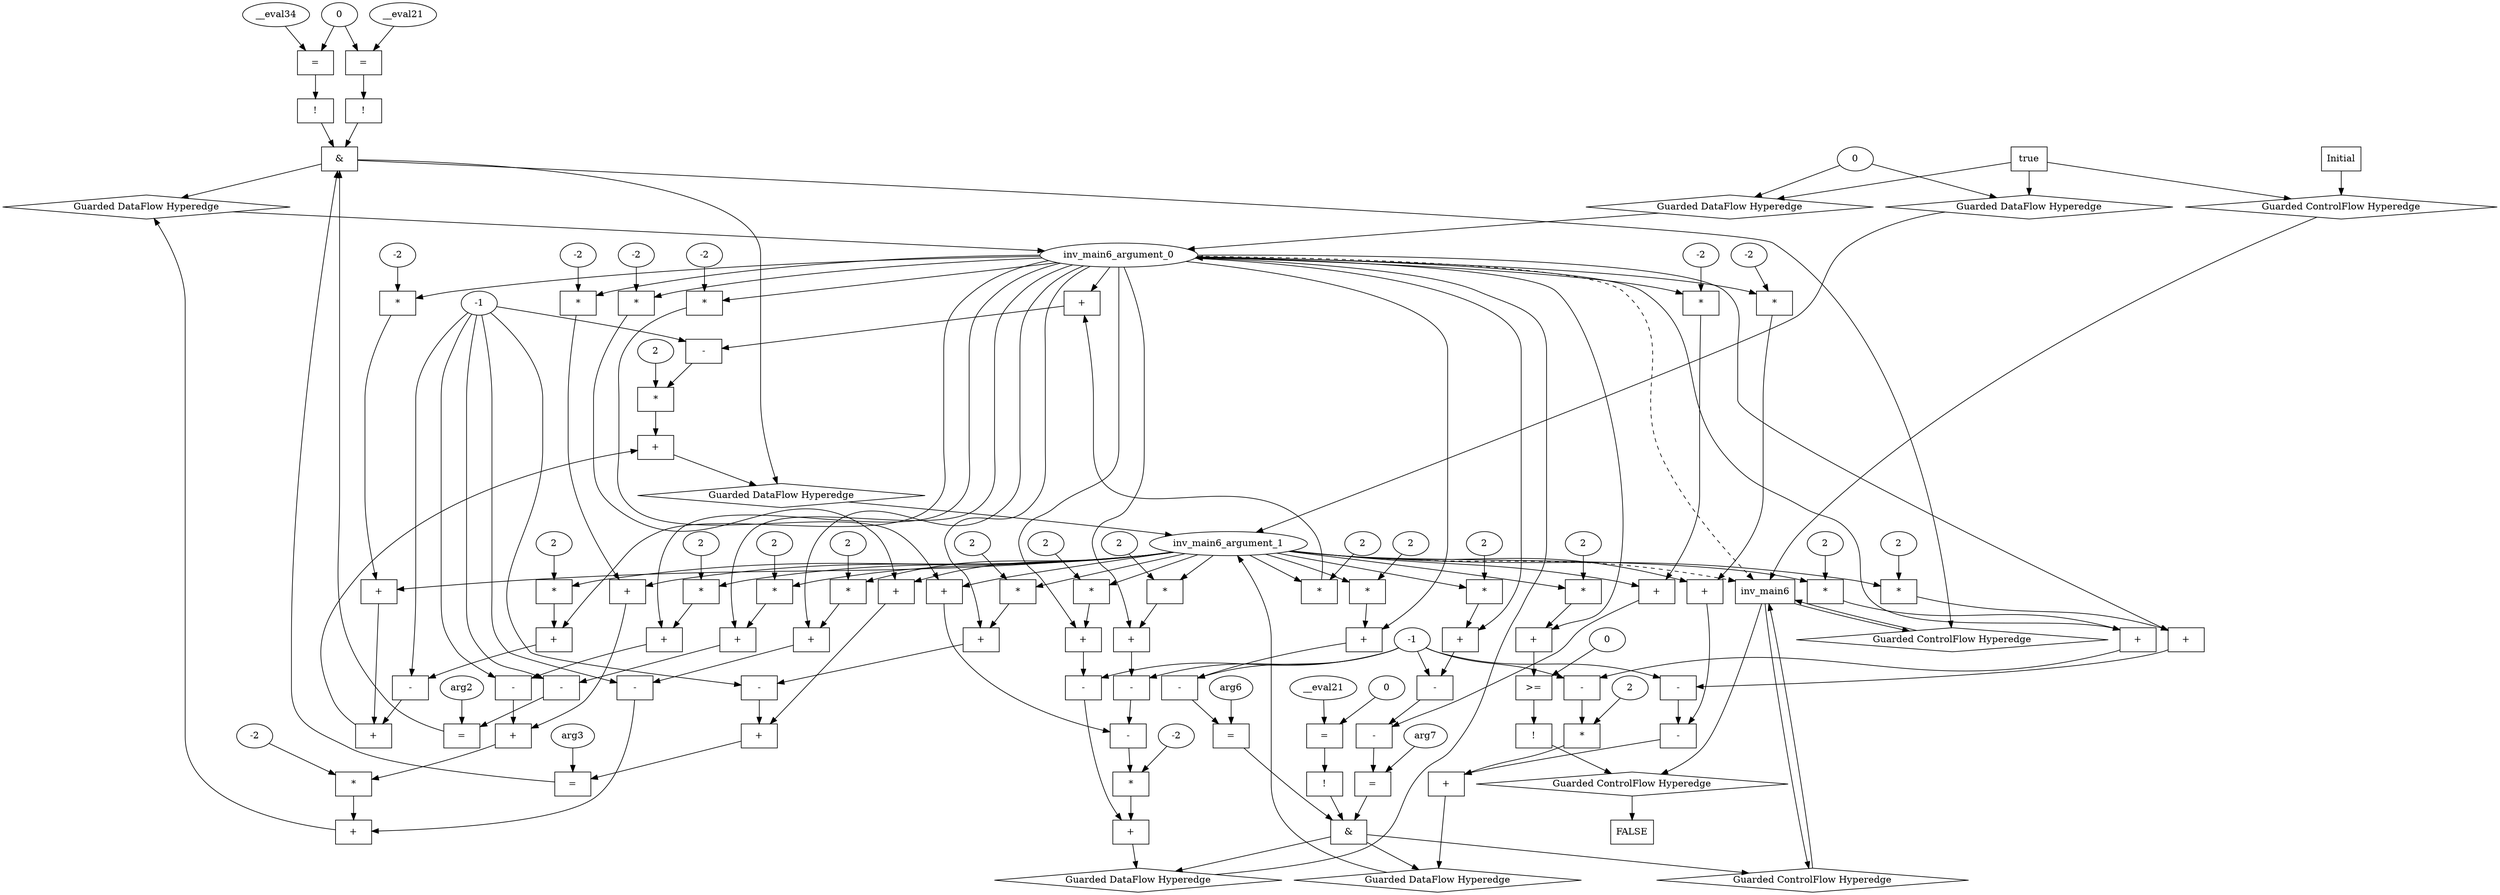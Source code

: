 digraph dag {
inv_main6 [label="inv_main6" shape="rect"];
FALSE [label="FALSE" shape="rect"];
Initial [label="Initial" shape="rect"];
ControlFowHyperEdge_0 [label="Guarded ControlFlow Hyperedge" shape="diamond"];
Initial -> ControlFowHyperEdge_0[label=""]
ControlFowHyperEdge_0 -> inv_main6[label=""]
ControlFowHyperEdge_1 [label="Guarded ControlFlow Hyperedge" shape="diamond"];
inv_main6 -> ControlFowHyperEdge_1[label=""]
ControlFowHyperEdge_1 -> inv_main6[label=""]
ControlFowHyperEdge_2 [label="Guarded ControlFlow Hyperedge" shape="diamond"];
inv_main6 -> ControlFowHyperEdge_2[label=""]
ControlFowHyperEdge_2 -> inv_main6[label=""]
ControlFowHyperEdge_3 [label="Guarded ControlFlow Hyperedge" shape="diamond"];
inv_main6 -> ControlFowHyperEdge_3[label=""]
ControlFowHyperEdge_3 -> FALSE[label=""]
inv_main6_argument_0 [label="inv_main6_argument_0" shape="oval"];
inv_main6_argument_0 -> inv_main6[label="" style="dashed"]
inv_main6_argument_1 [label="inv_main6_argument_1" shape="oval"];
inv_main6_argument_1 -> inv_main6[label="" style="dashed"]

true_0 [label="true" shape="rect"];
true_0->ControlFowHyperEdge_0 [label=""];
xxxinv_main6___Initial_0xxxdataFlow_0_node_0 [label="0"];

xxxinv_main6___Initial_0xxxdataFlow_0_node_0->DataFowHyperEdge_0_inv_main6_argument_0 [label=""];

xxxinv_main6___Initial_0xxxdataFlow_0_node_0->DataFowHyperEdge_0_inv_main6_argument_1 [label=""];
xxxinv_main6___inv_main6_1xxx_and [label="&" shape="rect"];
xxxinv_main6___inv_main6_1xxxguard_0_node_0 [label="!" shape="rect"];
xxxinv_main6___inv_main6_1xxxguard_0_node_1 [label="=" shape="rect"];
xxxinv_main6___inv_main6_1xxxguard_0_node_2 [label="__eval34"];
xxxinv_main6___inv_main6_1xxxguard_0_node_3 [label="0"];
xxxinv_main6___inv_main6_1xxxguard_0_node_1->xxxinv_main6___inv_main6_1xxxguard_0_node_0
xxxinv_main6___inv_main6_1xxxguard_0_node_2->xxxinv_main6___inv_main6_1xxxguard_0_node_1
xxxinv_main6___inv_main6_1xxxguard_0_node_3->xxxinv_main6___inv_main6_1xxxguard_0_node_1

xxxinv_main6___inv_main6_1xxxguard_0_node_0->xxxinv_main6___inv_main6_1xxx_and [label=""];
xxxinv_main6___inv_main6_1xxxguard1_node_0 [label="!" shape="rect"];
xxxinv_main6___inv_main6_1xxxguard1_node_1 [label="=" shape="rect"];
xxxinv_main6___inv_main6_1xxxguard1_node_2 [label="__eval21"];
xxxinv_main6___inv_main6_1xxxguard1_node_1->xxxinv_main6___inv_main6_1xxxguard1_node_0
xxxinv_main6___inv_main6_1xxxguard1_node_2->xxxinv_main6___inv_main6_1xxxguard1_node_1
xxxinv_main6___inv_main6_1xxxguard_0_node_3->xxxinv_main6___inv_main6_1xxxguard1_node_1

xxxinv_main6___inv_main6_1xxxguard1_node_0->xxxinv_main6___inv_main6_1xxx_and [label=""];
xxxinv_main6___inv_main6_1xxxguard2_node_0 [label="=" shape="rect"];
xxxinv_main6___inv_main6_1xxxguard2_node_1 [label="-" shape="rect"];
xxxinv_main6___inv_main6_1xxxguard2_node_2 [label="+" shape="rect"];
xxxinv_main6___inv_main6_1xxxguard2_node_4 [label="*" shape="rect"];
xxxinv_main6___inv_main6_1xxxguard2_node_5 [label="2"];
xxxinv_main6___inv_main6_1xxxguard2_node_8 [label="arg2"];
xxxinv_main6___inv_main6_1xxxguard2_node_1->xxxinv_main6___inv_main6_1xxxguard2_node_0
xxxinv_main6___inv_main6_1xxxguard2_node_8->xxxinv_main6___inv_main6_1xxxguard2_node_0
xxxinv_main6___inv_main6_1xxxguard2_node_2->xxxinv_main6___inv_main6_1xxxguard2_node_1
xxxinv_main6___inv_main6_1xxxdataFlow_0_node_7->xxxinv_main6___inv_main6_1xxxguard2_node_1
inv_main6_argument_0->xxxinv_main6___inv_main6_1xxxguard2_node_2
xxxinv_main6___inv_main6_1xxxguard2_node_4->xxxinv_main6___inv_main6_1xxxguard2_node_2
inv_main6_argument_1->xxxinv_main6___inv_main6_1xxxguard2_node_4
xxxinv_main6___inv_main6_1xxxguard2_node_5->xxxinv_main6___inv_main6_1xxxguard2_node_4

xxxinv_main6___inv_main6_1xxxguard2_node_0->xxxinv_main6___inv_main6_1xxx_and [label=""];
xxxinv_main6___inv_main6_1xxxguard3_node_0 [label="=" shape="rect"];
xxxinv_main6___inv_main6_1xxxguard3_node_1 [label="+" shape="rect"];
xxxinv_main6___inv_main6_1xxxguard3_node_2 [label="+" shape="rect"];
xxxinv_main6___inv_main6_1xxxguard3_node_3 [label="*" shape="rect"];
xxxinv_main6___inv_main6_1xxxguard3_node_4 [label="-2"];
xxxinv_main6___inv_main6_1xxxguard3_node_7 [label="-" shape="rect"];
xxxinv_main6___inv_main6_1xxxguard3_node_8 [label="+" shape="rect"];
xxxinv_main6___inv_main6_1xxxguard3_node_10 [label="*" shape="rect"];
xxxinv_main6___inv_main6_1xxxguard3_node_11 [label="2"];
xxxinv_main6___inv_main6_1xxxguard3_node_14 [label="arg3"];
xxxinv_main6___inv_main6_1xxxguard3_node_1->xxxinv_main6___inv_main6_1xxxguard3_node_0
xxxinv_main6___inv_main6_1xxxguard3_node_14->xxxinv_main6___inv_main6_1xxxguard3_node_0
xxxinv_main6___inv_main6_1xxxguard3_node_2->xxxinv_main6___inv_main6_1xxxguard3_node_1
xxxinv_main6___inv_main6_1xxxguard3_node_7->xxxinv_main6___inv_main6_1xxxguard3_node_1
xxxinv_main6___inv_main6_1xxxguard3_node_3->xxxinv_main6___inv_main6_1xxxguard3_node_2
inv_main6_argument_1->xxxinv_main6___inv_main6_1xxxguard3_node_2
xxxinv_main6___inv_main6_1xxxguard3_node_4->xxxinv_main6___inv_main6_1xxxguard3_node_3
inv_main6_argument_0->xxxinv_main6___inv_main6_1xxxguard3_node_3
xxxinv_main6___inv_main6_1xxxguard3_node_8->xxxinv_main6___inv_main6_1xxxguard3_node_7
xxxinv_main6___inv_main6_1xxxdataFlow_0_node_7->xxxinv_main6___inv_main6_1xxxguard3_node_7
inv_main6_argument_0->xxxinv_main6___inv_main6_1xxxguard3_node_8
xxxinv_main6___inv_main6_1xxxguard3_node_10->xxxinv_main6___inv_main6_1xxxguard3_node_8
inv_main6_argument_1->xxxinv_main6___inv_main6_1xxxguard3_node_10
xxxinv_main6___inv_main6_1xxxguard3_node_11->xxxinv_main6___inv_main6_1xxxguard3_node_10

xxxinv_main6___inv_main6_1xxxguard3_node_0->xxxinv_main6___inv_main6_1xxx_and [label=""];
xxxinv_main6___inv_main6_1xxx_and->ControlFowHyperEdge_1 [label=""];
xxxinv_main6___inv_main6_1xxxdataFlow_0_node_0 [label="+" shape="rect"];
xxxinv_main6___inv_main6_1xxxdataFlow_0_node_1 [label="-" shape="rect"];
xxxinv_main6___inv_main6_1xxxdataFlow_0_node_2 [label="+" shape="rect"];
xxxinv_main6___inv_main6_1xxxdataFlow_0_node_4 [label="*" shape="rect"];
xxxinv_main6___inv_main6_1xxxdataFlow_0_node_5 [label="2"];
xxxinv_main6___inv_main6_1xxxdataFlow_0_node_7 [label="-1"];
xxxinv_main6___inv_main6_1xxxdataFlow_0_node_8 [label="*" shape="rect"];
xxxinv_main6___inv_main6_1xxxdataFlow_0_node_9 [label="-2"];
xxxinv_main6___inv_main6_1xxxdataFlow_0_node_10 [label="+" shape="rect"];
xxxinv_main6___inv_main6_1xxxdataFlow_0_node_11 [label="+" shape="rect"];
xxxinv_main6___inv_main6_1xxxdataFlow_0_node_12 [label="*" shape="rect"];
xxxinv_main6___inv_main6_1xxxdataFlow_0_node_13 [label="-2"];
xxxinv_main6___inv_main6_1xxxdataFlow_0_node_16 [label="-" shape="rect"];
xxxinv_main6___inv_main6_1xxxdataFlow_0_node_17 [label="+" shape="rect"];
xxxinv_main6___inv_main6_1xxxdataFlow_0_node_19 [label="*" shape="rect"];
xxxinv_main6___inv_main6_1xxxdataFlow_0_node_20 [label="2"];
xxxinv_main6___inv_main6_1xxxdataFlow_0_node_1->xxxinv_main6___inv_main6_1xxxdataFlow_0_node_0
xxxinv_main6___inv_main6_1xxxdataFlow_0_node_8->xxxinv_main6___inv_main6_1xxxdataFlow_0_node_0
xxxinv_main6___inv_main6_1xxxdataFlow_0_node_2->xxxinv_main6___inv_main6_1xxxdataFlow_0_node_1
xxxinv_main6___inv_main6_1xxxdataFlow_0_node_7->xxxinv_main6___inv_main6_1xxxdataFlow_0_node_1
inv_main6_argument_0->xxxinv_main6___inv_main6_1xxxdataFlow_0_node_2
xxxinv_main6___inv_main6_1xxxdataFlow_0_node_4->xxxinv_main6___inv_main6_1xxxdataFlow_0_node_2
inv_main6_argument_1->xxxinv_main6___inv_main6_1xxxdataFlow_0_node_4
xxxinv_main6___inv_main6_1xxxdataFlow_0_node_5->xxxinv_main6___inv_main6_1xxxdataFlow_0_node_4
xxxinv_main6___inv_main6_1xxxdataFlow_0_node_10->xxxinv_main6___inv_main6_1xxxdataFlow_0_node_8
xxxinv_main6___inv_main6_1xxxdataFlow_0_node_9->xxxinv_main6___inv_main6_1xxxdataFlow_0_node_8
xxxinv_main6___inv_main6_1xxxdataFlow_0_node_11->xxxinv_main6___inv_main6_1xxxdataFlow_0_node_10
xxxinv_main6___inv_main6_1xxxdataFlow_0_node_16->xxxinv_main6___inv_main6_1xxxdataFlow_0_node_10
xxxinv_main6___inv_main6_1xxxdataFlow_0_node_12->xxxinv_main6___inv_main6_1xxxdataFlow_0_node_11
inv_main6_argument_1->xxxinv_main6___inv_main6_1xxxdataFlow_0_node_11
xxxinv_main6___inv_main6_1xxxdataFlow_0_node_13->xxxinv_main6___inv_main6_1xxxdataFlow_0_node_12
inv_main6_argument_0->xxxinv_main6___inv_main6_1xxxdataFlow_0_node_12
xxxinv_main6___inv_main6_1xxxdataFlow_0_node_17->xxxinv_main6___inv_main6_1xxxdataFlow_0_node_16
xxxinv_main6___inv_main6_1xxxdataFlow_0_node_7->xxxinv_main6___inv_main6_1xxxdataFlow_0_node_16
inv_main6_argument_0->xxxinv_main6___inv_main6_1xxxdataFlow_0_node_17
xxxinv_main6___inv_main6_1xxxdataFlow_0_node_19->xxxinv_main6___inv_main6_1xxxdataFlow_0_node_17
inv_main6_argument_1->xxxinv_main6___inv_main6_1xxxdataFlow_0_node_19
xxxinv_main6___inv_main6_1xxxdataFlow_0_node_20->xxxinv_main6___inv_main6_1xxxdataFlow_0_node_19

xxxinv_main6___inv_main6_1xxxdataFlow_0_node_0->DataFowHyperEdge_1_inv_main6_argument_0 [label=""];
xxxinv_main6___inv_main6_1xxxdataFlow1_node_0 [label="+" shape="rect"];
xxxinv_main6___inv_main6_1xxxdataFlow1_node_1 [label="*" shape="rect"];
xxxinv_main6___inv_main6_1xxxdataFlow1_node_2 [label="2"];
xxxinv_main6___inv_main6_1xxxdataFlow1_node_3 [label="-" shape="rect"];
xxxinv_main6___inv_main6_1xxxdataFlow1_node_4 [label="+" shape="rect"];
xxxinv_main6___inv_main6_1xxxdataFlow1_node_6 [label="*" shape="rect"];
xxxinv_main6___inv_main6_1xxxdataFlow1_node_7 [label="2"];
xxxinv_main6___inv_main6_1xxxdataFlow1_node_10 [label="+" shape="rect"];
xxxinv_main6___inv_main6_1xxxdataFlow1_node_11 [label="+" shape="rect"];
xxxinv_main6___inv_main6_1xxxdataFlow1_node_12 [label="*" shape="rect"];
xxxinv_main6___inv_main6_1xxxdataFlow1_node_13 [label="-2"];
xxxinv_main6___inv_main6_1xxxdataFlow1_node_16 [label="-" shape="rect"];
xxxinv_main6___inv_main6_1xxxdataFlow1_node_17 [label="+" shape="rect"];
xxxinv_main6___inv_main6_1xxxdataFlow1_node_19 [label="*" shape="rect"];
xxxinv_main6___inv_main6_1xxxdataFlow1_node_20 [label="2"];
xxxinv_main6___inv_main6_1xxxdataFlow1_node_1->xxxinv_main6___inv_main6_1xxxdataFlow1_node_0
xxxinv_main6___inv_main6_1xxxdataFlow1_node_10->xxxinv_main6___inv_main6_1xxxdataFlow1_node_0
xxxinv_main6___inv_main6_1xxxdataFlow1_node_2->xxxinv_main6___inv_main6_1xxxdataFlow1_node_1
xxxinv_main6___inv_main6_1xxxdataFlow1_node_3->xxxinv_main6___inv_main6_1xxxdataFlow1_node_1
xxxinv_main6___inv_main6_1xxxdataFlow1_node_4->xxxinv_main6___inv_main6_1xxxdataFlow1_node_3
xxxinv_main6___inv_main6_1xxxdataFlow_0_node_7->xxxinv_main6___inv_main6_1xxxdataFlow1_node_3
inv_main6_argument_0->xxxinv_main6___inv_main6_1xxxdataFlow1_node_4
xxxinv_main6___inv_main6_1xxxdataFlow1_node_6->xxxinv_main6___inv_main6_1xxxdataFlow1_node_4
inv_main6_argument_1->xxxinv_main6___inv_main6_1xxxdataFlow1_node_6
xxxinv_main6___inv_main6_1xxxdataFlow1_node_7->xxxinv_main6___inv_main6_1xxxdataFlow1_node_6
xxxinv_main6___inv_main6_1xxxdataFlow1_node_11->xxxinv_main6___inv_main6_1xxxdataFlow1_node_10
xxxinv_main6___inv_main6_1xxxdataFlow1_node_16->xxxinv_main6___inv_main6_1xxxdataFlow1_node_10
xxxinv_main6___inv_main6_1xxxdataFlow1_node_12->xxxinv_main6___inv_main6_1xxxdataFlow1_node_11
inv_main6_argument_1->xxxinv_main6___inv_main6_1xxxdataFlow1_node_11
xxxinv_main6___inv_main6_1xxxdataFlow1_node_13->xxxinv_main6___inv_main6_1xxxdataFlow1_node_12
inv_main6_argument_0->xxxinv_main6___inv_main6_1xxxdataFlow1_node_12
xxxinv_main6___inv_main6_1xxxdataFlow1_node_17->xxxinv_main6___inv_main6_1xxxdataFlow1_node_16
xxxinv_main6___inv_main6_1xxxdataFlow_0_node_7->xxxinv_main6___inv_main6_1xxxdataFlow1_node_16
inv_main6_argument_0->xxxinv_main6___inv_main6_1xxxdataFlow1_node_17
xxxinv_main6___inv_main6_1xxxdataFlow1_node_19->xxxinv_main6___inv_main6_1xxxdataFlow1_node_17
inv_main6_argument_1->xxxinv_main6___inv_main6_1xxxdataFlow1_node_19
xxxinv_main6___inv_main6_1xxxdataFlow1_node_20->xxxinv_main6___inv_main6_1xxxdataFlow1_node_19

xxxinv_main6___inv_main6_1xxxdataFlow1_node_0->DataFowHyperEdge_1_inv_main6_argument_1 [label=""];
xxxinv_main6___inv_main6_2xxx_and [label="&" shape="rect"];
xxxinv_main6___inv_main6_2xxxguard_0_node_0 [label="!" shape="rect"];
xxxinv_main6___inv_main6_2xxxguard_0_node_1 [label="=" shape="rect"];
xxxinv_main6___inv_main6_2xxxguard_0_node_2 [label="__eval21"];
xxxinv_main6___inv_main6_2xxxguard_0_node_3 [label="0"];
xxxinv_main6___inv_main6_2xxxguard_0_node_1->xxxinv_main6___inv_main6_2xxxguard_0_node_0
xxxinv_main6___inv_main6_2xxxguard_0_node_2->xxxinv_main6___inv_main6_2xxxguard_0_node_1
xxxinv_main6___inv_main6_2xxxguard_0_node_3->xxxinv_main6___inv_main6_2xxxguard_0_node_1

xxxinv_main6___inv_main6_2xxxguard_0_node_0->xxxinv_main6___inv_main6_2xxx_and [label=""];
xxxinv_main6___inv_main6_2xxxguard1_node_0 [label="=" shape="rect"];
xxxinv_main6___inv_main6_2xxxguard1_node_1 [label="-" shape="rect"];
xxxinv_main6___inv_main6_2xxxguard1_node_2 [label="+" shape="rect"];
xxxinv_main6___inv_main6_2xxxguard1_node_4 [label="*" shape="rect"];
xxxinv_main6___inv_main6_2xxxguard1_node_5 [label="2"];
xxxinv_main6___inv_main6_2xxxguard1_node_8 [label="arg6"];
xxxinv_main6___inv_main6_2xxxguard1_node_1->xxxinv_main6___inv_main6_2xxxguard1_node_0
xxxinv_main6___inv_main6_2xxxguard1_node_8->xxxinv_main6___inv_main6_2xxxguard1_node_0
xxxinv_main6___inv_main6_2xxxguard1_node_2->xxxinv_main6___inv_main6_2xxxguard1_node_1
xxxinv_main6___inv_main6_2xxxdataFlow_0_node_7->xxxinv_main6___inv_main6_2xxxguard1_node_1
inv_main6_argument_0->xxxinv_main6___inv_main6_2xxxguard1_node_2
xxxinv_main6___inv_main6_2xxxguard1_node_4->xxxinv_main6___inv_main6_2xxxguard1_node_2
inv_main6_argument_1->xxxinv_main6___inv_main6_2xxxguard1_node_4
xxxinv_main6___inv_main6_2xxxguard1_node_5->xxxinv_main6___inv_main6_2xxxguard1_node_4

xxxinv_main6___inv_main6_2xxxguard1_node_0->xxxinv_main6___inv_main6_2xxx_and [label=""];
xxxinv_main6___inv_main6_2xxxguard2_node_0 [label="=" shape="rect"];
xxxinv_main6___inv_main6_2xxxguard2_node_1 [label="-" shape="rect"];
xxxinv_main6___inv_main6_2xxxguard2_node_2 [label="+" shape="rect"];
xxxinv_main6___inv_main6_2xxxguard2_node_3 [label="*" shape="rect"];
xxxinv_main6___inv_main6_2xxxguard2_node_4 [label="-2"];
xxxinv_main6___inv_main6_2xxxguard2_node_7 [label="-" shape="rect"];
xxxinv_main6___inv_main6_2xxxguard2_node_8 [label="+" shape="rect"];
xxxinv_main6___inv_main6_2xxxguard2_node_10 [label="*" shape="rect"];
xxxinv_main6___inv_main6_2xxxguard2_node_11 [label="2"];
xxxinv_main6___inv_main6_2xxxguard2_node_14 [label="arg7"];
xxxinv_main6___inv_main6_2xxxguard2_node_1->xxxinv_main6___inv_main6_2xxxguard2_node_0
xxxinv_main6___inv_main6_2xxxguard2_node_14->xxxinv_main6___inv_main6_2xxxguard2_node_0
xxxinv_main6___inv_main6_2xxxguard2_node_2->xxxinv_main6___inv_main6_2xxxguard2_node_1
xxxinv_main6___inv_main6_2xxxguard2_node_7->xxxinv_main6___inv_main6_2xxxguard2_node_1
xxxinv_main6___inv_main6_2xxxguard2_node_3->xxxinv_main6___inv_main6_2xxxguard2_node_2
inv_main6_argument_1->xxxinv_main6___inv_main6_2xxxguard2_node_2
xxxinv_main6___inv_main6_2xxxguard2_node_4->xxxinv_main6___inv_main6_2xxxguard2_node_3
inv_main6_argument_0->xxxinv_main6___inv_main6_2xxxguard2_node_3
xxxinv_main6___inv_main6_2xxxguard2_node_8->xxxinv_main6___inv_main6_2xxxguard2_node_7
xxxinv_main6___inv_main6_2xxxdataFlow_0_node_7->xxxinv_main6___inv_main6_2xxxguard2_node_7
inv_main6_argument_0->xxxinv_main6___inv_main6_2xxxguard2_node_8
xxxinv_main6___inv_main6_2xxxguard2_node_10->xxxinv_main6___inv_main6_2xxxguard2_node_8
inv_main6_argument_1->xxxinv_main6___inv_main6_2xxxguard2_node_10
xxxinv_main6___inv_main6_2xxxguard2_node_11->xxxinv_main6___inv_main6_2xxxguard2_node_10

xxxinv_main6___inv_main6_2xxxguard2_node_0->xxxinv_main6___inv_main6_2xxx_and [label=""];
xxxinv_main6___inv_main6_2xxx_and->ControlFowHyperEdge_2 [label=""];
xxxinv_main6___inv_main6_2xxxdataFlow_0_node_0 [label="+" shape="rect"];
xxxinv_main6___inv_main6_2xxxdataFlow_0_node_1 [label="-" shape="rect"];
xxxinv_main6___inv_main6_2xxxdataFlow_0_node_2 [label="+" shape="rect"];
xxxinv_main6___inv_main6_2xxxdataFlow_0_node_4 [label="*" shape="rect"];
xxxinv_main6___inv_main6_2xxxdataFlow_0_node_5 [label="2"];
xxxinv_main6___inv_main6_2xxxdataFlow_0_node_7 [label="-1"];
xxxinv_main6___inv_main6_2xxxdataFlow_0_node_8 [label="*" shape="rect"];
xxxinv_main6___inv_main6_2xxxdataFlow_0_node_9 [label="-2"];
xxxinv_main6___inv_main6_2xxxdataFlow_0_node_10 [label="-" shape="rect"];
xxxinv_main6___inv_main6_2xxxdataFlow_0_node_11 [label="+" shape="rect"];
xxxinv_main6___inv_main6_2xxxdataFlow_0_node_12 [label="*" shape="rect"];
xxxinv_main6___inv_main6_2xxxdataFlow_0_node_13 [label="-2"];
xxxinv_main6___inv_main6_2xxxdataFlow_0_node_16 [label="-" shape="rect"];
xxxinv_main6___inv_main6_2xxxdataFlow_0_node_17 [label="+" shape="rect"];
xxxinv_main6___inv_main6_2xxxdataFlow_0_node_19 [label="*" shape="rect"];
xxxinv_main6___inv_main6_2xxxdataFlow_0_node_20 [label="2"];
xxxinv_main6___inv_main6_2xxxdataFlow_0_node_1->xxxinv_main6___inv_main6_2xxxdataFlow_0_node_0
xxxinv_main6___inv_main6_2xxxdataFlow_0_node_8->xxxinv_main6___inv_main6_2xxxdataFlow_0_node_0
xxxinv_main6___inv_main6_2xxxdataFlow_0_node_2->xxxinv_main6___inv_main6_2xxxdataFlow_0_node_1
xxxinv_main6___inv_main6_2xxxdataFlow_0_node_7->xxxinv_main6___inv_main6_2xxxdataFlow_0_node_1
inv_main6_argument_0->xxxinv_main6___inv_main6_2xxxdataFlow_0_node_2
xxxinv_main6___inv_main6_2xxxdataFlow_0_node_4->xxxinv_main6___inv_main6_2xxxdataFlow_0_node_2
inv_main6_argument_1->xxxinv_main6___inv_main6_2xxxdataFlow_0_node_4
xxxinv_main6___inv_main6_2xxxdataFlow_0_node_5->xxxinv_main6___inv_main6_2xxxdataFlow_0_node_4
xxxinv_main6___inv_main6_2xxxdataFlow_0_node_10->xxxinv_main6___inv_main6_2xxxdataFlow_0_node_8
xxxinv_main6___inv_main6_2xxxdataFlow_0_node_9->xxxinv_main6___inv_main6_2xxxdataFlow_0_node_8
xxxinv_main6___inv_main6_2xxxdataFlow_0_node_11->xxxinv_main6___inv_main6_2xxxdataFlow_0_node_10
xxxinv_main6___inv_main6_2xxxdataFlow_0_node_16->xxxinv_main6___inv_main6_2xxxdataFlow_0_node_10
xxxinv_main6___inv_main6_2xxxdataFlow_0_node_12->xxxinv_main6___inv_main6_2xxxdataFlow_0_node_11
inv_main6_argument_1->xxxinv_main6___inv_main6_2xxxdataFlow_0_node_11
xxxinv_main6___inv_main6_2xxxdataFlow_0_node_13->xxxinv_main6___inv_main6_2xxxdataFlow_0_node_12
inv_main6_argument_0->xxxinv_main6___inv_main6_2xxxdataFlow_0_node_12
xxxinv_main6___inv_main6_2xxxdataFlow_0_node_17->xxxinv_main6___inv_main6_2xxxdataFlow_0_node_16
xxxinv_main6___inv_main6_2xxxdataFlow_0_node_7->xxxinv_main6___inv_main6_2xxxdataFlow_0_node_16
inv_main6_argument_0->xxxinv_main6___inv_main6_2xxxdataFlow_0_node_17
xxxinv_main6___inv_main6_2xxxdataFlow_0_node_19->xxxinv_main6___inv_main6_2xxxdataFlow_0_node_17
inv_main6_argument_1->xxxinv_main6___inv_main6_2xxxdataFlow_0_node_19
xxxinv_main6___inv_main6_2xxxdataFlow_0_node_20->xxxinv_main6___inv_main6_2xxxdataFlow_0_node_19

xxxinv_main6___inv_main6_2xxxdataFlow_0_node_0->DataFowHyperEdge_2_inv_main6_argument_0 [label=""];
xxxinv_main6___inv_main6_2xxxdataFlow1_node_0 [label="+" shape="rect"];
xxxinv_main6___inv_main6_2xxxdataFlow1_node_1 [label="*" shape="rect"];
xxxinv_main6___inv_main6_2xxxdataFlow1_node_2 [label="2"];
xxxinv_main6___inv_main6_2xxxdataFlow1_node_3 [label="-" shape="rect"];
xxxinv_main6___inv_main6_2xxxdataFlow1_node_4 [label="+" shape="rect"];
xxxinv_main6___inv_main6_2xxxdataFlow1_node_6 [label="*" shape="rect"];
xxxinv_main6___inv_main6_2xxxdataFlow1_node_7 [label="2"];
xxxinv_main6___inv_main6_2xxxdataFlow1_node_10 [label="-" shape="rect"];
xxxinv_main6___inv_main6_2xxxdataFlow1_node_11 [label="+" shape="rect"];
xxxinv_main6___inv_main6_2xxxdataFlow1_node_12 [label="*" shape="rect"];
xxxinv_main6___inv_main6_2xxxdataFlow1_node_13 [label="-2"];
xxxinv_main6___inv_main6_2xxxdataFlow1_node_16 [label="-" shape="rect"];
xxxinv_main6___inv_main6_2xxxdataFlow1_node_17 [label="+" shape="rect"];
xxxinv_main6___inv_main6_2xxxdataFlow1_node_19 [label="*" shape="rect"];
xxxinv_main6___inv_main6_2xxxdataFlow1_node_20 [label="2"];
xxxinv_main6___inv_main6_2xxxdataFlow1_node_1->xxxinv_main6___inv_main6_2xxxdataFlow1_node_0
xxxinv_main6___inv_main6_2xxxdataFlow1_node_10->xxxinv_main6___inv_main6_2xxxdataFlow1_node_0
xxxinv_main6___inv_main6_2xxxdataFlow1_node_2->xxxinv_main6___inv_main6_2xxxdataFlow1_node_1
xxxinv_main6___inv_main6_2xxxdataFlow1_node_3->xxxinv_main6___inv_main6_2xxxdataFlow1_node_1
xxxinv_main6___inv_main6_2xxxdataFlow1_node_4->xxxinv_main6___inv_main6_2xxxdataFlow1_node_3
xxxinv_main6___inv_main6_2xxxdataFlow_0_node_7->xxxinv_main6___inv_main6_2xxxdataFlow1_node_3
inv_main6_argument_0->xxxinv_main6___inv_main6_2xxxdataFlow1_node_4
xxxinv_main6___inv_main6_2xxxdataFlow1_node_6->xxxinv_main6___inv_main6_2xxxdataFlow1_node_4
inv_main6_argument_1->xxxinv_main6___inv_main6_2xxxdataFlow1_node_6
xxxinv_main6___inv_main6_2xxxdataFlow1_node_7->xxxinv_main6___inv_main6_2xxxdataFlow1_node_6
xxxinv_main6___inv_main6_2xxxdataFlow1_node_11->xxxinv_main6___inv_main6_2xxxdataFlow1_node_10
xxxinv_main6___inv_main6_2xxxdataFlow1_node_16->xxxinv_main6___inv_main6_2xxxdataFlow1_node_10
xxxinv_main6___inv_main6_2xxxdataFlow1_node_12->xxxinv_main6___inv_main6_2xxxdataFlow1_node_11
inv_main6_argument_1->xxxinv_main6___inv_main6_2xxxdataFlow1_node_11
xxxinv_main6___inv_main6_2xxxdataFlow1_node_13->xxxinv_main6___inv_main6_2xxxdataFlow1_node_12
inv_main6_argument_0->xxxinv_main6___inv_main6_2xxxdataFlow1_node_12
xxxinv_main6___inv_main6_2xxxdataFlow1_node_17->xxxinv_main6___inv_main6_2xxxdataFlow1_node_16
xxxinv_main6___inv_main6_2xxxdataFlow_0_node_7->xxxinv_main6___inv_main6_2xxxdataFlow1_node_16
inv_main6_argument_0->xxxinv_main6___inv_main6_2xxxdataFlow1_node_17
xxxinv_main6___inv_main6_2xxxdataFlow1_node_19->xxxinv_main6___inv_main6_2xxxdataFlow1_node_17
inv_main6_argument_1->xxxinv_main6___inv_main6_2xxxdataFlow1_node_19
xxxinv_main6___inv_main6_2xxxdataFlow1_node_20->xxxinv_main6___inv_main6_2xxxdataFlow1_node_19

xxxinv_main6___inv_main6_2xxxdataFlow1_node_0->DataFowHyperEdge_2_inv_main6_argument_1 [label=""];
xxxFALSE___inv_main6_3xxxguard_0_node_0 [label="!" shape="rect"];
xxxFALSE___inv_main6_3xxxguard_0_node_1 [label=">=" shape="rect"];
xxxFALSE___inv_main6_3xxxguard_0_node_2 [label="+" shape="rect"];
xxxFALSE___inv_main6_3xxxguard_0_node_4 [label="*" shape="rect"];
xxxFALSE___inv_main6_3xxxguard_0_node_5 [label="2"];
xxxFALSE___inv_main6_3xxxguard_0_node_7 [label="0"];
xxxFALSE___inv_main6_3xxxguard_0_node_1->xxxFALSE___inv_main6_3xxxguard_0_node_0
xxxFALSE___inv_main6_3xxxguard_0_node_2->xxxFALSE___inv_main6_3xxxguard_0_node_1
xxxFALSE___inv_main6_3xxxguard_0_node_7->xxxFALSE___inv_main6_3xxxguard_0_node_1
inv_main6_argument_0->xxxFALSE___inv_main6_3xxxguard_0_node_2
xxxFALSE___inv_main6_3xxxguard_0_node_4->xxxFALSE___inv_main6_3xxxguard_0_node_2
inv_main6_argument_1->xxxFALSE___inv_main6_3xxxguard_0_node_4
xxxFALSE___inv_main6_3xxxguard_0_node_5->xxxFALSE___inv_main6_3xxxguard_0_node_4

xxxFALSE___inv_main6_3xxxguard_0_node_0->ControlFowHyperEdge_3 [label=""];
DataFowHyperEdge_0_inv_main6_argument_0 [label="Guarded DataFlow Hyperedge" shape="diamond"];
DataFowHyperEdge_0_inv_main6_argument_0 -> inv_main6_argument_0[label=""]
true_0->DataFowHyperEdge_0_inv_main6_argument_0 [label=""];
DataFowHyperEdge_0_inv_main6_argument_1 [label="Guarded DataFlow Hyperedge" shape="diamond"];
DataFowHyperEdge_0_inv_main6_argument_1 -> inv_main6_argument_1[label=""]
true_0->DataFowHyperEdge_0_inv_main6_argument_1 [label=""];
DataFowHyperEdge_1_inv_main6_argument_0 [label="Guarded DataFlow Hyperedge" shape="diamond"];
DataFowHyperEdge_1_inv_main6_argument_0 -> inv_main6_argument_0[label=""]
xxxinv_main6___inv_main6_1xxx_and -> DataFowHyperEdge_1_inv_main6_argument_0[label=""]
DataFowHyperEdge_1_inv_main6_argument_1 [label="Guarded DataFlow Hyperedge" shape="diamond"];
DataFowHyperEdge_1_inv_main6_argument_1 -> inv_main6_argument_1[label=""]
xxxinv_main6___inv_main6_1xxx_and -> DataFowHyperEdge_1_inv_main6_argument_1[label=""]
DataFowHyperEdge_2_inv_main6_argument_0 [label="Guarded DataFlow Hyperedge" shape="diamond"];
DataFowHyperEdge_2_inv_main6_argument_0 -> inv_main6_argument_0[label=""]
xxxinv_main6___inv_main6_2xxx_and -> DataFowHyperEdge_2_inv_main6_argument_0[label=""]
DataFowHyperEdge_2_inv_main6_argument_1 [label="Guarded DataFlow Hyperedge" shape="diamond"];
DataFowHyperEdge_2_inv_main6_argument_1 -> inv_main6_argument_1[label=""]
xxxinv_main6___inv_main6_2xxx_and -> DataFowHyperEdge_2_inv_main6_argument_1[label=""]
}
